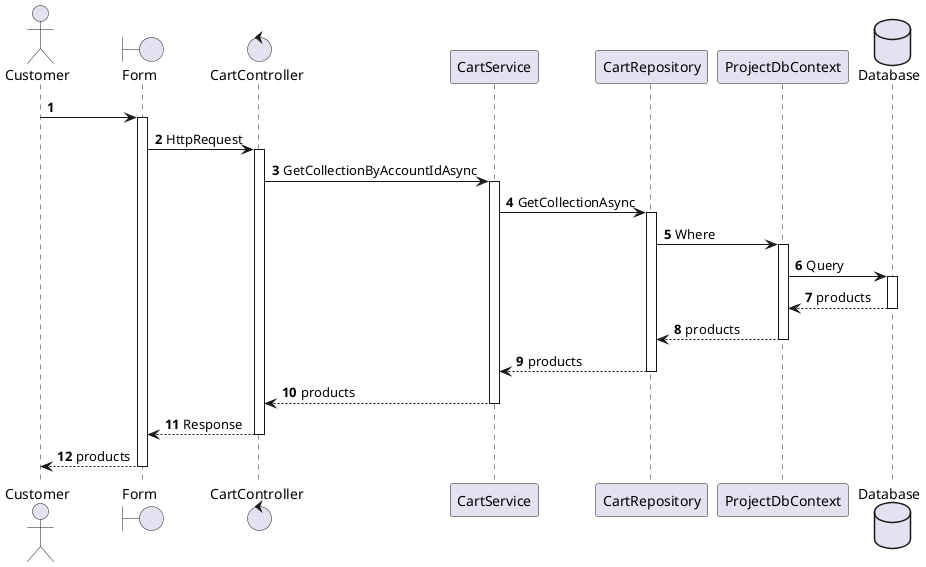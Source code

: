 @startuml 24 - Customer - List cart products

autonumber
autoactivate on

actor Customer as Actor
boundary Form
control CartController as Controller
participant CartService as Service
participant CartRepository as Repo
participant ProjectDbContext as Context
database Database

Actor -> Form:
Form -> Controller: HttpRequest
Controller -> Service: GetCollectionByAccountIdAsync
Service -> Repo: GetCollectionAsync
Repo -> Context: Where
Context -> Database: Query
Database --> Context: products
Context --> Repo: products
Repo --> Service: products
Service --> Controller: products
Controller --> Form: Response
Form --> Actor: products

@enduml